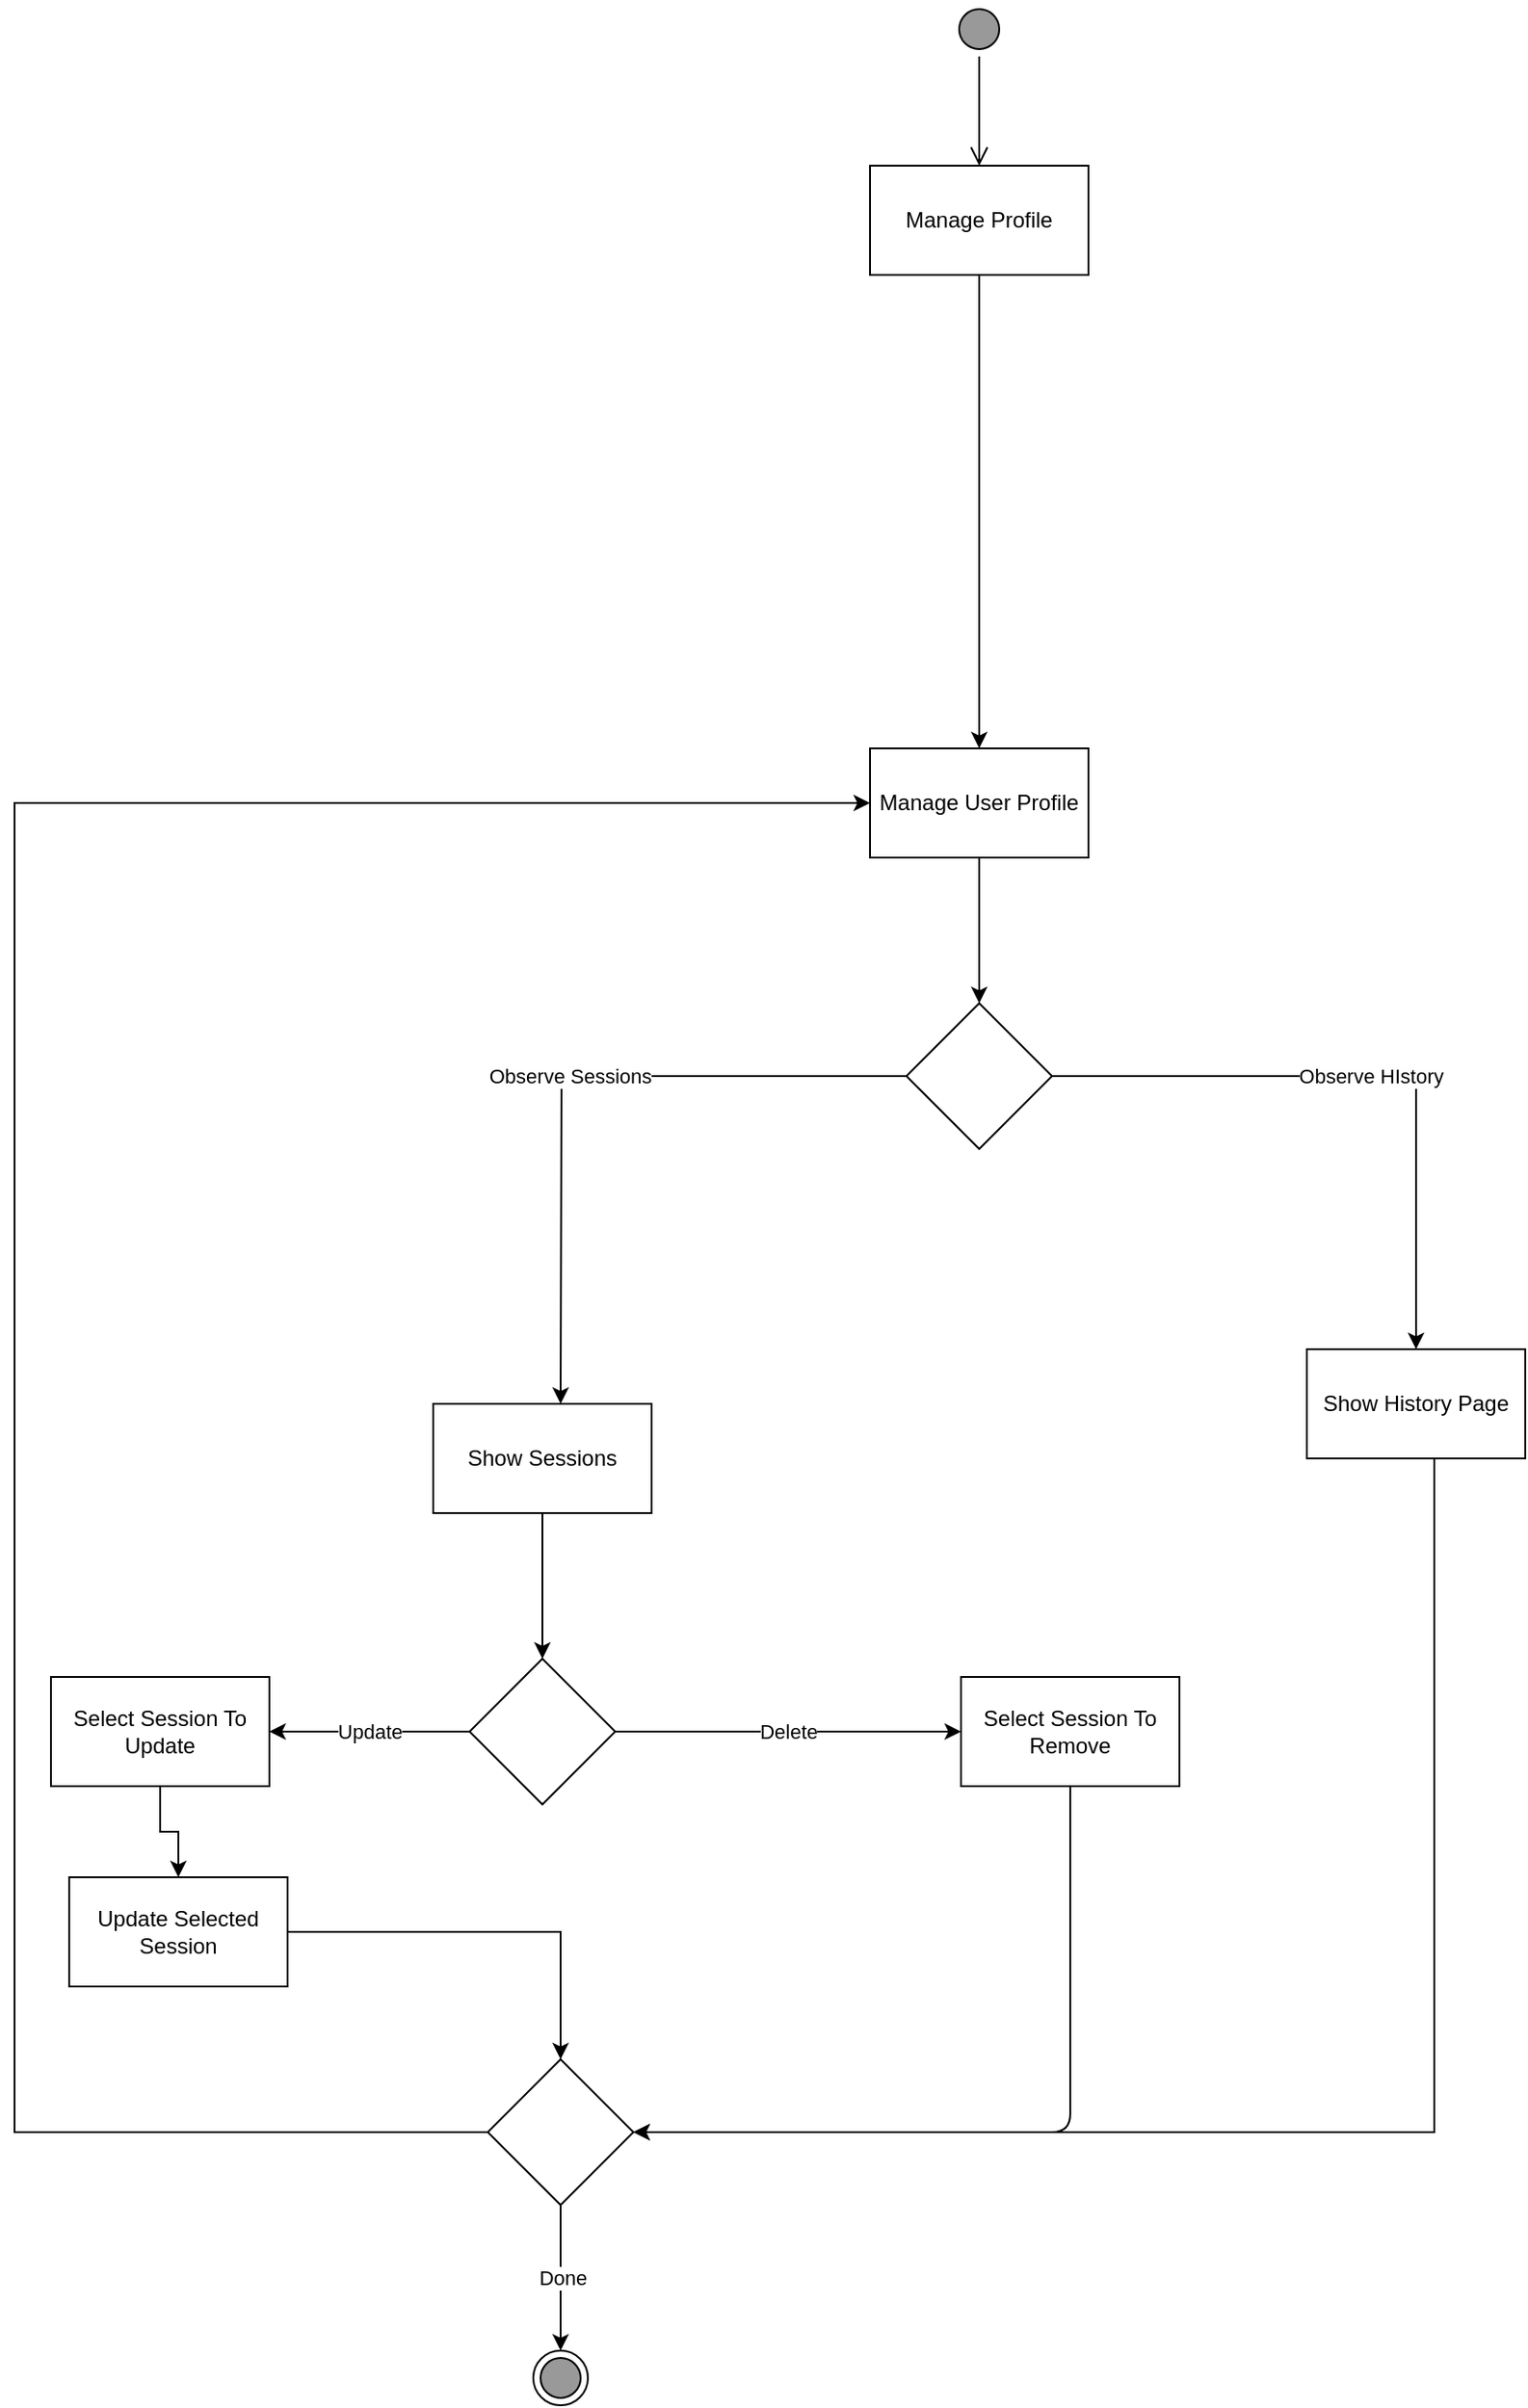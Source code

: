 <mxfile version="10.6.1" type="github"><diagram id="QnCQWVlDdWSKHsGP9Tgp" name="Page-1"><mxGraphModel dx="1768" dy="616" grid="1" gridSize="10" guides="1" tooltips="1" connect="1" arrows="1" fold="1" page="1" pageScale="1" pageWidth="850" pageHeight="1100" math="0" shadow="0"><root><mxCell id="0"/><mxCell id="1" parent="0"/><mxCell id="VaQc43ZDDaL9tK8Je1RA-1" value="Manage Profile" style="rounded=0;whiteSpace=wrap;html=1;" parent="1" vertex="1"><mxGeometry x="340" y="120" width="120" height="60" as="geometry"/></mxCell><mxCell id="VaQc43ZDDaL9tK8Je1RA-8" value="" style="edgeStyle=orthogonalEdgeStyle;rounded=0;orthogonalLoop=1;jettySize=auto;html=1;exitX=0.75;exitY=1;exitDx=0;exitDy=0;entryX=0.5;entryY=0;entryDx=0;entryDy=0;" parent="1" source="VaQc43ZDDaL9tK8Je1RA-1" target="VaQc43ZDDaL9tK8Je1RA-15" edge="1"><mxGeometry relative="1" as="geometry"><mxPoint x="440" y="290" as="sourcePoint"/><mxPoint x="410" y="430" as="targetPoint"/><Array as="points"><mxPoint x="400" y="180"/></Array></mxGeometry></mxCell><mxCell id="VaQc43ZDDaL9tK8Je1RA-27" value="" style="edgeStyle=orthogonalEdgeStyle;rounded=0;orthogonalLoop=1;jettySize=auto;html=1;" parent="1" source="VaQc43ZDDaL9tK8Je1RA-15" edge="1"><mxGeometry relative="1" as="geometry"><mxPoint x="400" y="580" as="targetPoint"/></mxGeometry></mxCell><mxCell id="VaQc43ZDDaL9tK8Je1RA-15" value="Manage User Profile" style="rounded=0;whiteSpace=wrap;html=1;" parent="1" vertex="1"><mxGeometry x="340" y="440" width="120" height="60" as="geometry"/></mxCell><mxCell id="VaQc43ZDDaL9tK8Je1RA-30" value="Observe Sessions" style="edgeStyle=orthogonalEdgeStyle;rounded=0;orthogonalLoop=1;jettySize=auto;html=1;" parent="1" source="VaQc43ZDDaL9tK8Je1RA-28" edge="1"><mxGeometry relative="1" as="geometry"><mxPoint x="170" y="800" as="targetPoint"/></mxGeometry></mxCell><mxCell id="VaQc43ZDDaL9tK8Je1RA-32" value="Observe HIstory" style="edgeStyle=orthogonalEdgeStyle;rounded=0;orthogonalLoop=1;jettySize=auto;html=1;" parent="1" source="VaQc43ZDDaL9tK8Je1RA-28" target="VaQc43ZDDaL9tK8Je1RA-33" edge="1"><mxGeometry relative="1" as="geometry"><mxPoint x="640" y="800" as="targetPoint"/></mxGeometry></mxCell><mxCell id="VaQc43ZDDaL9tK8Je1RA-28" value="" style="rhombus;whiteSpace=wrap;html=1;" parent="1" vertex="1"><mxGeometry x="360" y="580" width="80" height="80" as="geometry"/></mxCell><mxCell id="VaQc43ZDDaL9tK8Je1RA-64" value="" style="edgeStyle=orthogonalEdgeStyle;rounded=0;orthogonalLoop=1;jettySize=auto;html=1;strokeColor=#000000;entryX=1;entryY=0.5;entryDx=0;entryDy=0;" parent="1" source="VaQc43ZDDaL9tK8Je1RA-33" target="VaQc43ZDDaL9tK8Je1RA-51" edge="1"><mxGeometry relative="1" as="geometry"><mxPoint x="640" y="910" as="targetPoint"/><Array as="points"><mxPoint x="650" y="1200"/></Array></mxGeometry></mxCell><mxCell id="VaQc43ZDDaL9tK8Je1RA-33" value="Show History Page" style="rounded=0;whiteSpace=wrap;html=1;" parent="1" vertex="1"><mxGeometry x="580" y="770" width="120" height="60" as="geometry"/></mxCell><mxCell id="VaQc43ZDDaL9tK8Je1RA-36" value="" style="edgeStyle=orthogonalEdgeStyle;rounded=0;orthogonalLoop=1;jettySize=auto;html=1;" parent="1" source="VaQc43ZDDaL9tK8Je1RA-34" edge="1"><mxGeometry relative="1" as="geometry"><mxPoint x="160" y="940" as="targetPoint"/></mxGeometry></mxCell><mxCell id="VaQc43ZDDaL9tK8Je1RA-34" value="Show Sessions" style="rounded=0;whiteSpace=wrap;html=1;" parent="1" vertex="1"><mxGeometry x="100" y="800" width="120" height="60" as="geometry"/></mxCell><mxCell id="VaQc43ZDDaL9tK8Je1RA-39" value="Update" style="edgeStyle=orthogonalEdgeStyle;rounded=0;orthogonalLoop=1;jettySize=auto;html=1;" parent="1" source="VaQc43ZDDaL9tK8Je1RA-37" target="VaQc43ZDDaL9tK8Je1RA-43" edge="1"><mxGeometry relative="1" as="geometry"><mxPoint x="-50" y="980" as="targetPoint"/></mxGeometry></mxCell><mxCell id="VaQc43ZDDaL9tK8Je1RA-41" value="Delete" style="edgeStyle=orthogonalEdgeStyle;rounded=0;orthogonalLoop=1;jettySize=auto;html=1;" parent="1" source="VaQc43ZDDaL9tK8Je1RA-37" target="VaQc43ZDDaL9tK8Je1RA-42" edge="1"><mxGeometry relative="1" as="geometry"><mxPoint x="450" y="980" as="targetPoint"/></mxGeometry></mxCell><mxCell id="VaQc43ZDDaL9tK8Je1RA-37" value="" style="rhombus;whiteSpace=wrap;html=1;" parent="1" vertex="1"><mxGeometry x="120" y="940" width="80" height="80" as="geometry"/></mxCell><mxCell id="VaQc43ZDDaL9tK8Je1RA-42" value="Select Session To Remove" style="rounded=0;whiteSpace=wrap;html=1;" parent="1" vertex="1"><mxGeometry x="390" y="950" width="120" height="60" as="geometry"/></mxCell><mxCell id="B0Zu9T2WZnuznwS-5cVr-4" value="" style="edgeStyle=orthogonalEdgeStyle;rounded=0;orthogonalLoop=1;jettySize=auto;html=1;strokeColor=#000000;" edge="1" parent="1" source="VaQc43ZDDaL9tK8Je1RA-43" target="B0Zu9T2WZnuznwS-5cVr-3"><mxGeometry relative="1" as="geometry"/></mxCell><mxCell id="VaQc43ZDDaL9tK8Je1RA-43" value="Select Session To Update" style="rounded=0;whiteSpace=wrap;html=1;" parent="1" vertex="1"><mxGeometry x="-110" y="950" width="120" height="60" as="geometry"/></mxCell><mxCell id="B0Zu9T2WZnuznwS-5cVr-6" value="" style="edgeStyle=orthogonalEdgeStyle;rounded=0;orthogonalLoop=1;jettySize=auto;html=1;strokeColor=#000000;entryX=0.5;entryY=0;entryDx=0;entryDy=0;" edge="1" parent="1" source="B0Zu9T2WZnuznwS-5cVr-3" target="VaQc43ZDDaL9tK8Je1RA-51"><mxGeometry relative="1" as="geometry"><mxPoint x="100" y="1090" as="targetPoint"/></mxGeometry></mxCell><mxCell id="B0Zu9T2WZnuznwS-5cVr-3" value="Update Selected Session&lt;br&gt;" style="rounded=0;whiteSpace=wrap;html=1;" vertex="1" parent="1"><mxGeometry x="-100" y="1060" width="120" height="60" as="geometry"/></mxCell><mxCell id="VaQc43ZDDaL9tK8Je1RA-50" value="" style="endArrow=classic;html=1;exitX=0.5;exitY=1;exitDx=0;exitDy=0;" parent="1" source="VaQc43ZDDaL9tK8Je1RA-42" target="VaQc43ZDDaL9tK8Je1RA-51" edge="1"><mxGeometry width="50" height="50" relative="1" as="geometry"><mxPoint x="-110" y="1280" as="sourcePoint"/><mxPoint x="230" y="1200" as="targetPoint"/><Array as="points"><mxPoint x="450" y="1200"/></Array></mxGeometry></mxCell><mxCell id="VaQc43ZDDaL9tK8Je1RA-57" value="Done" style="edgeStyle=orthogonalEdgeStyle;rounded=0;orthogonalLoop=1;jettySize=auto;html=1;strokeColor=#000000;" parent="1" source="VaQc43ZDDaL9tK8Je1RA-51" edge="1"><mxGeometry relative="1" as="geometry"><mxPoint x="170" y="1320" as="targetPoint"/></mxGeometry></mxCell><mxCell id="VaQc43ZDDaL9tK8Je1RA-68" value="" style="edgeStyle=orthogonalEdgeStyle;rounded=0;orthogonalLoop=1;jettySize=auto;html=1;strokeColor=#000000;entryX=0;entryY=0.5;entryDx=0;entryDy=0;" parent="1" source="VaQc43ZDDaL9tK8Je1RA-51" target="VaQc43ZDDaL9tK8Je1RA-15" edge="1"><mxGeometry relative="1" as="geometry"><mxPoint x="-120" y="1000" as="targetPoint"/><Array as="points"><mxPoint x="-130" y="1200"/><mxPoint x="-130" y="470"/></Array></mxGeometry></mxCell><mxCell id="VaQc43ZDDaL9tK8Je1RA-51" value="" style="rhombus;whiteSpace=wrap;html=1;" parent="1" vertex="1"><mxGeometry x="130" y="1160" width="80" height="80" as="geometry"/></mxCell><mxCell id="VaQc43ZDDaL9tK8Je1RA-54" value="" style="ellipse;html=1;shape=startState;fillColor=#999999;strokeColor=#000000;" parent="1" vertex="1"><mxGeometry x="385" y="30" width="30" height="30" as="geometry"/></mxCell><mxCell id="VaQc43ZDDaL9tK8Je1RA-55" value="" style="edgeStyle=orthogonalEdgeStyle;html=1;verticalAlign=bottom;endArrow=open;endSize=8;entryX=0.5;entryY=0;entryDx=0;entryDy=0;strokeColor=#000000;" parent="1" source="VaQc43ZDDaL9tK8Je1RA-54" target="VaQc43ZDDaL9tK8Je1RA-1" edge="1"><mxGeometry relative="1" as="geometry"><mxPoint x="-135" y="395" as="targetPoint"/></mxGeometry></mxCell><mxCell id="VaQc43ZDDaL9tK8Je1RA-58" value="" style="ellipse;html=1;shape=endState;fillColor=#999999;strokeColor=#000000;" parent="1" vertex="1"><mxGeometry x="155" y="1320" width="30" height="30" as="geometry"/></mxCell></root></mxGraphModel></diagram></mxfile>